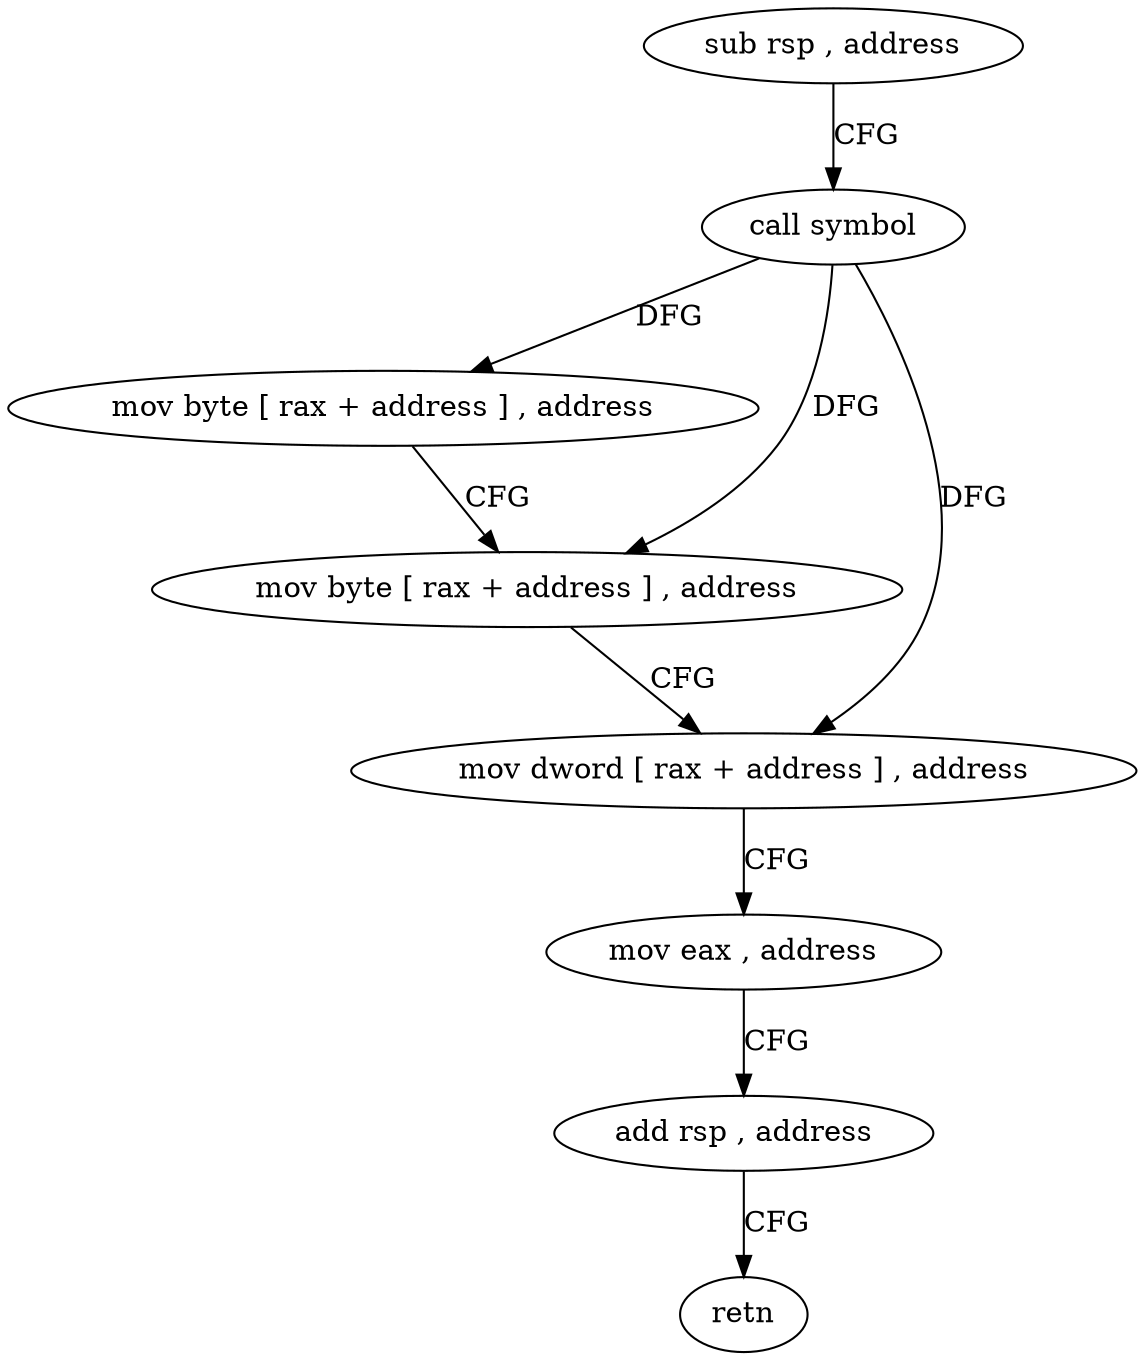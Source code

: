 digraph "func" {
"4242247" [label = "sub rsp , address" ]
"4242251" [label = "call symbol" ]
"4242256" [label = "mov byte [ rax + address ] , address" ]
"4242260" [label = "mov byte [ rax + address ] , address" ]
"4242264" [label = "mov dword [ rax + address ] , address" ]
"4242271" [label = "mov eax , address" ]
"4242276" [label = "add rsp , address" ]
"4242280" [label = "retn" ]
"4242247" -> "4242251" [ label = "CFG" ]
"4242251" -> "4242256" [ label = "DFG" ]
"4242251" -> "4242260" [ label = "DFG" ]
"4242251" -> "4242264" [ label = "DFG" ]
"4242256" -> "4242260" [ label = "CFG" ]
"4242260" -> "4242264" [ label = "CFG" ]
"4242264" -> "4242271" [ label = "CFG" ]
"4242271" -> "4242276" [ label = "CFG" ]
"4242276" -> "4242280" [ label = "CFG" ]
}
